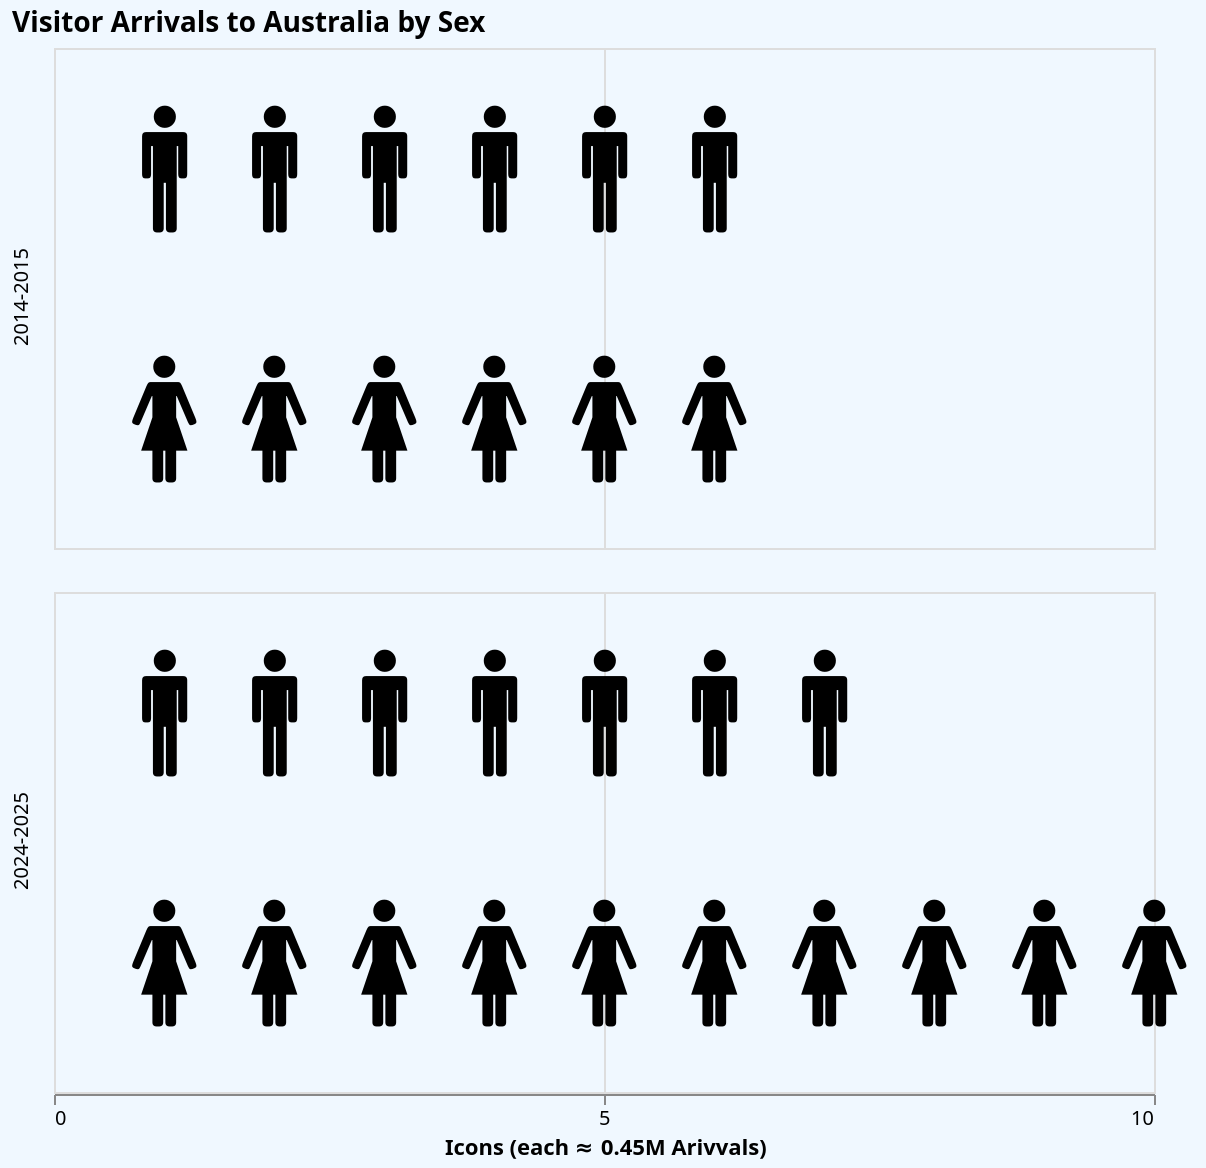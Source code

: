 {
  "$schema": "https://vega.github.io/schema/vega-lite/v6.json",
  "config": {},
  "background": "aliceblue",
  "title": {
    "text": "Visitor Arrivals to Australia by Sex",
    "fontSize": 14,
    "fontWeight": "bold"
  },
  "width": 550,
  "height": 250,
  "data": {
    "values": [
      { "Year": "2014-2015", "Sex": "male", "Arrivals": 3569190 },
      { "Year": "2014-2015", "Sex": "male", "Arrivals": 3569190 },
      { "Year": "2014-2015", "Sex": "male", "Arrivals": 3569190 },
      { "Year": "2014-2015", "Sex": "male", "Arrivals": 3569190 },
      { "Year": "2014-2015", "Sex": "male", "Arrivals": 3569190 },
      { "Year": "2014-2015", "Sex": "male", "Arrivals": 3569190 },
      { "Year": "2014-2015", "Sex": "female", "Arrivals": 3569580 },
      { "Year": "2014-2015", "Sex": "female", "Arrivals": 3569580 },
      { "Year": "2014-2015", "Sex": "female", "Arrivals": 3569580 },
      { "Year": "2014-2015", "Sex": "female", "Arrivals": 3569580 },
      { "Year": "2014-2015", "Sex": "female", "Arrivals": 3569580 },
      { "Year": "2014-2015", "Sex": "female", "Arrivals": 3569580 },
      { "Year": "2024-2025", "Sex": "male", "Arrivals": 3974820 },
      { "Year": "2024-2025", "Sex": "male", "Arrivals": 3974820 },
      { "Year": "2024-2025", "Sex": "male", "Arrivals": 3974820 },
      { "Year": "2024-2025", "Sex": "male", "Arrivals": 3974820 },
      { "Year": "2024-2025", "Sex": "male", "Arrivals": 3974820 },
      { "Year": "2024-2025", "Sex": "male", "Arrivals": 3974820 },
      { "Year": "2024-2025", "Sex": "male", "Arrivals": 3974820 },
      { "Year": "2024-2025", "Sex": "female", "Arrivals": 4427570 },
      { "Year": "2024-2025", "Sex": "female", "Arrivals": 4427570 },
      { "Year": "2024-2025", "Sex": "female", "Arrivals": 4427570 },
      { "Year": "2024-2025", "Sex": "female", "Arrivals": 4427570 },
      { "Year": "2024-2025", "Sex": "female", "Arrivals": 4427570 },
      { "Year": "2024-2025", "Sex": "female", "Arrivals": 4427570 },
      { "Year": "2024-2025", "Sex": "female", "Arrivals": 4427570 },
      { "Year": "2024-2025", "Sex": "female", "Arrivals": 4427570 },
      { "Year": "2024-2025", "Sex": "female", "Arrivals": 4427570 },
      { "Year": "2024-2025", "Sex": "female", "Arrivals": 4427570 }
    ]
  },
  "transform": [
    { "calculate": "{'female': '🚺', 'male': '🚹'}[datum.Sex]", "as": "emoji" },
    { "window": [{ "op": "rank", "as": "rank" }], "groupby": ["Year", "Sex"] }
  ],
  "mark": { "type": "text", "baseline": "middle" },
  "encoding": {
    "x": {
      "field": "rank",
      "type": "quantitative",
      "scale": { "domain": [0, 10] },
      "axis": {
        "title": "Icons (each ≈ 0.45M Arivvals)",
        "tickMinStep": 1,
        "values": [0, 5, 10]
      }
    },
    "y": { "field": "Sex", "type": "nominal", "axis": null, "sort": null },
    "row": { "field": "Year", "header": { "title": "" } },
    "text": { "field": "emoji", "type": "nominal" },
    "size": { "value": 60 },
    "tooltip": [
      { "field": "Sex", "title": "Sex" },
      {
        "field": "Arrivals",
        "type": "quantitative",
        "title": "Arrivals",
        "format": ","
      }
    ]
  }
}
